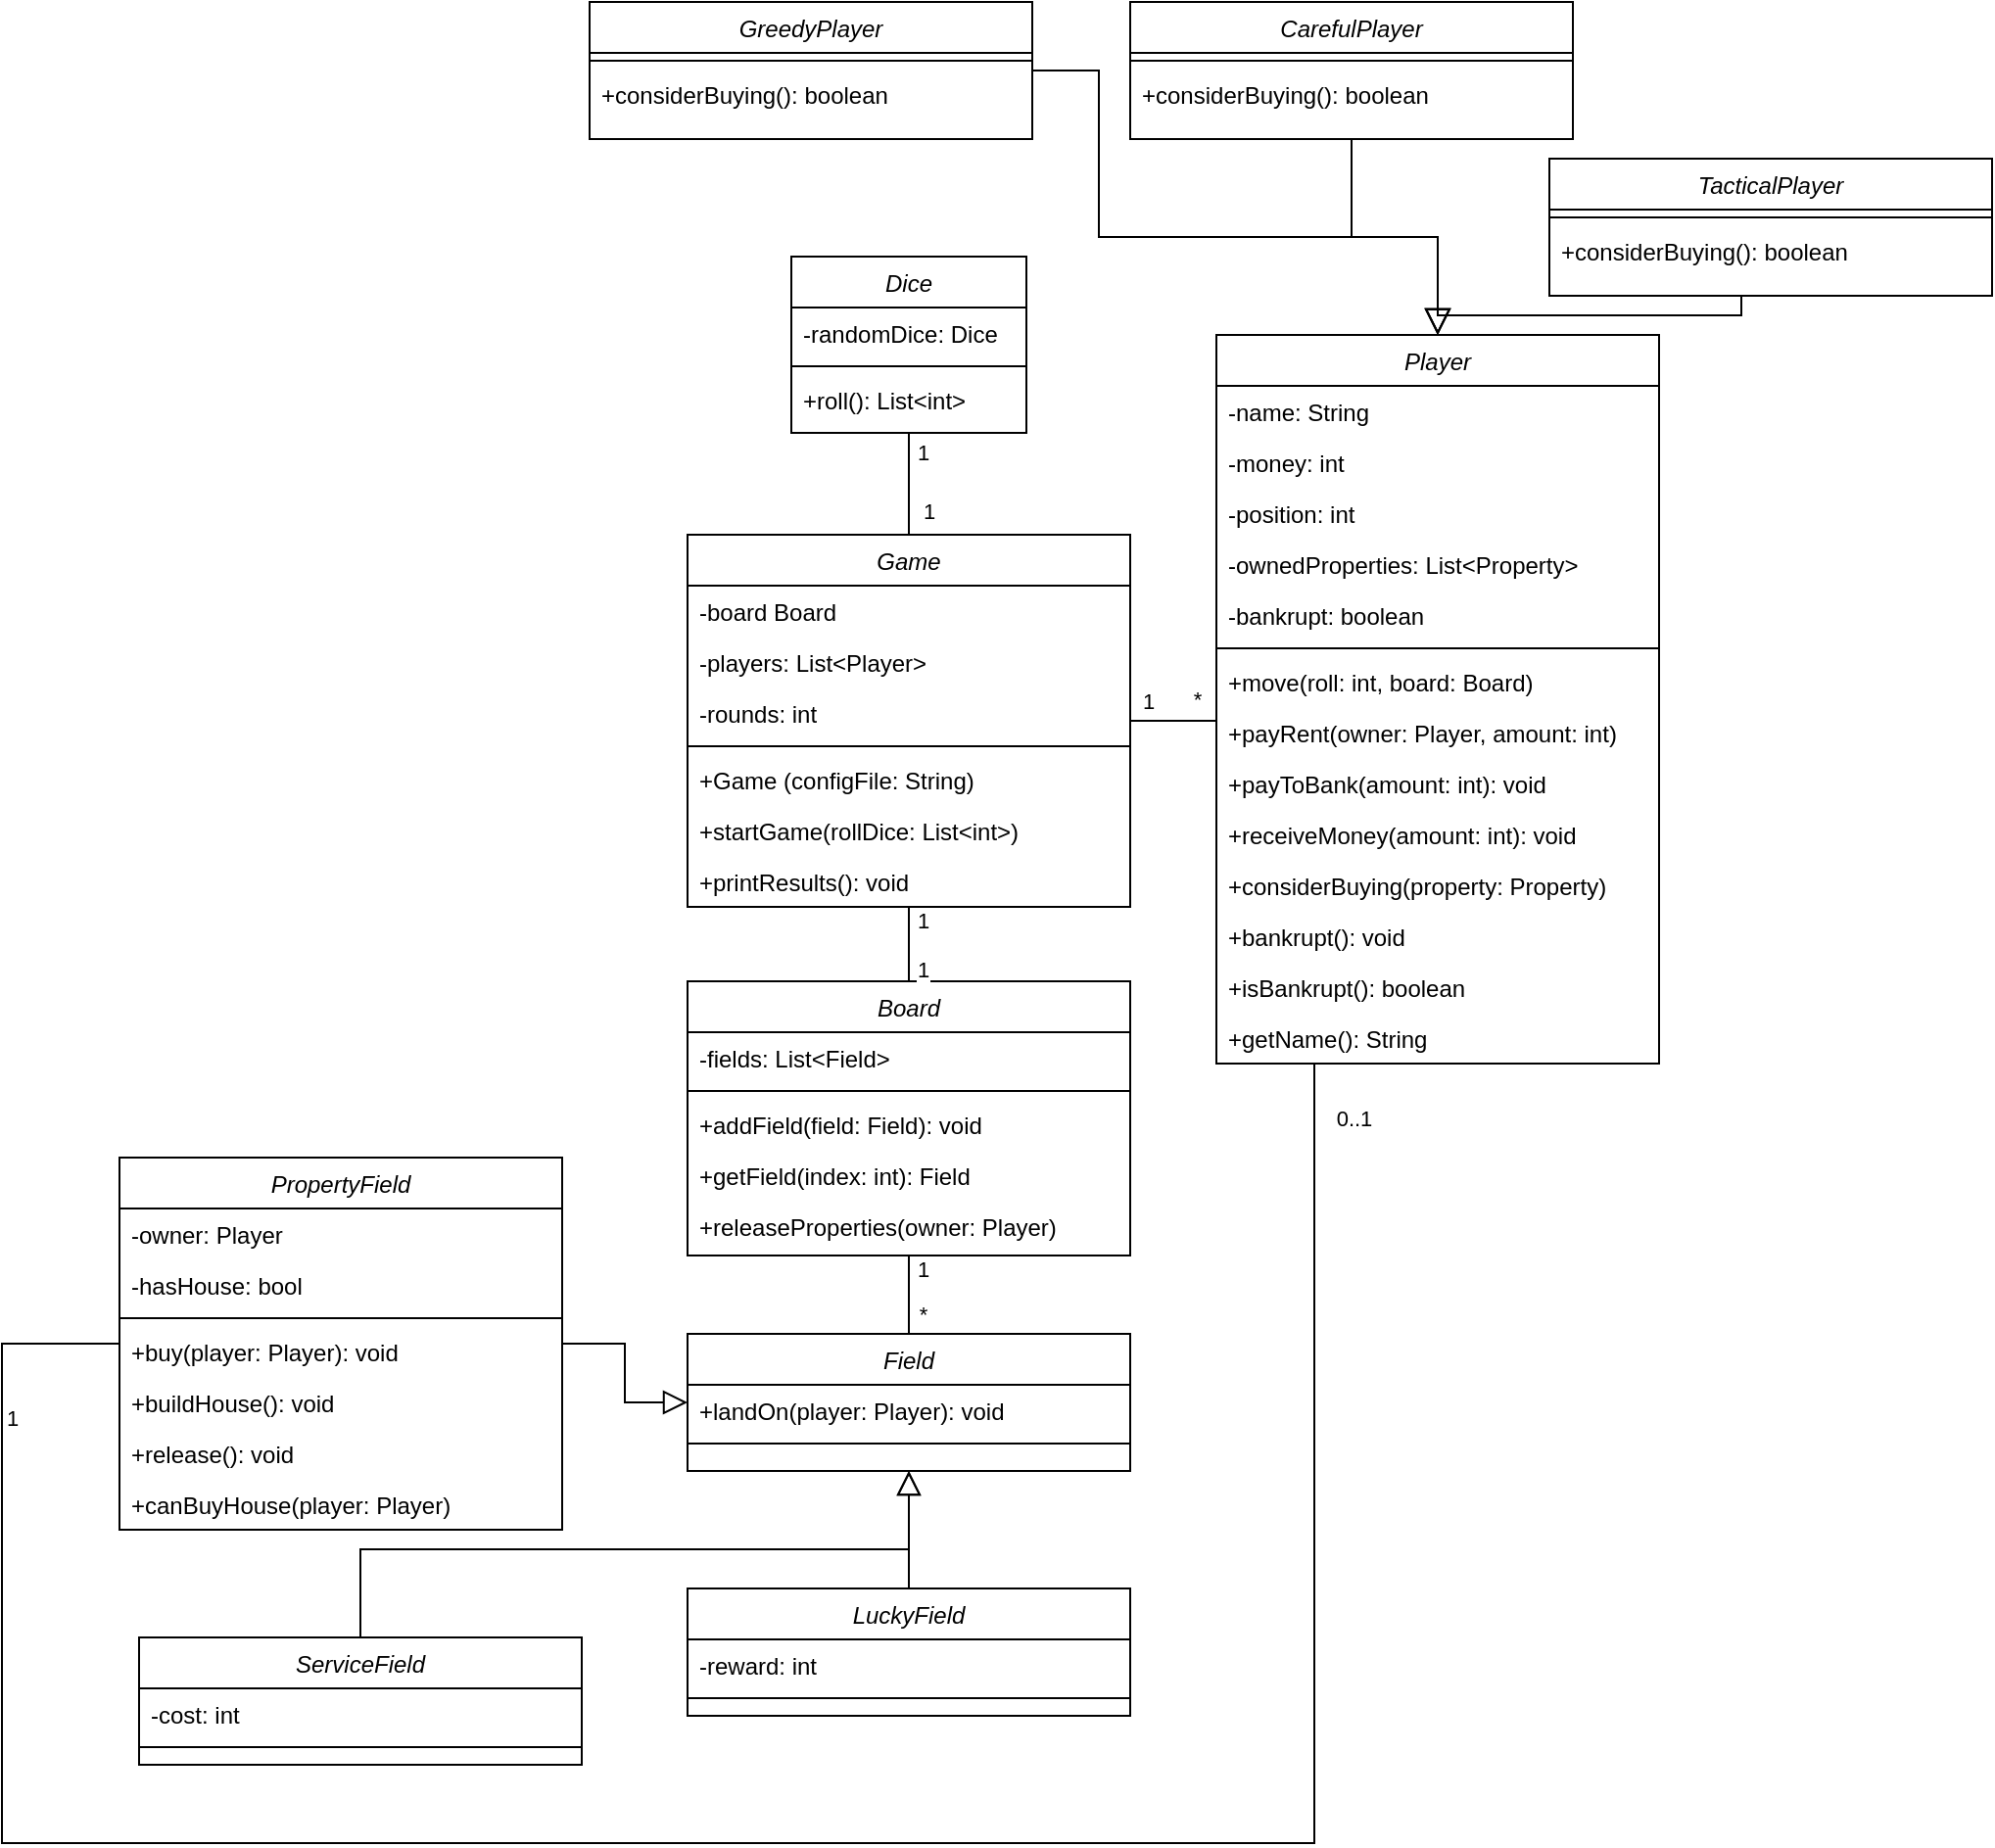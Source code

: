 <mxfile version="24.7.17">
  <diagram id="C5RBs43oDa-KdzZeNtuy" name="Page-1">
    <mxGraphModel dx="2227" dy="1865" grid="1" gridSize="10" guides="1" tooltips="1" connect="1" arrows="1" fold="1" page="1" pageScale="1" pageWidth="827" pageHeight="1169" math="0" shadow="0">
      <root>
        <mxCell id="WIyWlLk6GJQsqaUBKTNV-0" />
        <mxCell id="WIyWlLk6GJQsqaUBKTNV-1" parent="WIyWlLk6GJQsqaUBKTNV-0" />
        <mxCell id="zkfFHV4jXpPFQw0GAbJ--0" value="Game" style="swimlane;fontStyle=2;align=center;verticalAlign=top;childLayout=stackLayout;horizontal=1;startSize=26;horizontalStack=0;resizeParent=1;resizeLast=0;collapsible=1;marginBottom=0;rounded=0;shadow=0;strokeWidth=1;" parent="WIyWlLk6GJQsqaUBKTNV-1" vertex="1">
          <mxGeometry x="100" y="22" width="226" height="190" as="geometry">
            <mxRectangle x="230" y="140" width="160" height="26" as="alternateBounds" />
          </mxGeometry>
        </mxCell>
        <mxCell id="zkfFHV4jXpPFQw0GAbJ--1" value="-board Board" style="text;align=left;verticalAlign=top;spacingLeft=4;spacingRight=4;overflow=hidden;rotatable=0;points=[[0,0.5],[1,0.5]];portConstraint=eastwest;" parent="zkfFHV4jXpPFQw0GAbJ--0" vertex="1">
          <mxGeometry y="26" width="226" height="26" as="geometry" />
        </mxCell>
        <mxCell id="zkfFHV4jXpPFQw0GAbJ--2" value="-players: List&lt;Player&gt;" style="text;align=left;verticalAlign=top;spacingLeft=4;spacingRight=4;overflow=hidden;rotatable=0;points=[[0,0.5],[1,0.5]];portConstraint=eastwest;rounded=0;shadow=0;html=0;" parent="zkfFHV4jXpPFQw0GAbJ--0" vertex="1">
          <mxGeometry y="52" width="226" height="26" as="geometry" />
        </mxCell>
        <mxCell id="zkfFHV4jXpPFQw0GAbJ--3" value="-rounds: int" style="text;align=left;verticalAlign=top;spacingLeft=4;spacingRight=4;overflow=hidden;rotatable=0;points=[[0,0.5],[1,0.5]];portConstraint=eastwest;rounded=0;shadow=0;html=0;" parent="zkfFHV4jXpPFQw0GAbJ--0" vertex="1">
          <mxGeometry y="78" width="226" height="26" as="geometry" />
        </mxCell>
        <mxCell id="zkfFHV4jXpPFQw0GAbJ--4" value="" style="line;html=1;strokeWidth=1;align=left;verticalAlign=middle;spacingTop=-1;spacingLeft=3;spacingRight=3;rotatable=0;labelPosition=right;points=[];portConstraint=eastwest;" parent="zkfFHV4jXpPFQw0GAbJ--0" vertex="1">
          <mxGeometry y="104" width="226" height="8" as="geometry" />
        </mxCell>
        <mxCell id="zkfFHV4jXpPFQw0GAbJ--5" value="+Game (configFile: String)" style="text;align=left;verticalAlign=top;spacingLeft=4;spacingRight=4;overflow=hidden;rotatable=0;points=[[0,0.5],[1,0.5]];portConstraint=eastwest;" parent="zkfFHV4jXpPFQw0GAbJ--0" vertex="1">
          <mxGeometry y="112" width="226" height="26" as="geometry" />
        </mxCell>
        <mxCell id="3stbD-vfwwwqs8hx2HHw-0" value="+startGame(rollDice: List&lt;int&gt;)" style="text;align=left;verticalAlign=top;spacingLeft=4;spacingRight=4;overflow=hidden;rotatable=0;points=[[0,0.5],[1,0.5]];portConstraint=eastwest;" parent="zkfFHV4jXpPFQw0GAbJ--0" vertex="1">
          <mxGeometry y="138" width="226" height="26" as="geometry" />
        </mxCell>
        <mxCell id="3stbD-vfwwwqs8hx2HHw-1" value="+printResults(): void " style="text;align=left;verticalAlign=top;spacingLeft=4;spacingRight=4;overflow=hidden;rotatable=0;points=[[0,0.5],[1,0.5]];portConstraint=eastwest;" parent="zkfFHV4jXpPFQw0GAbJ--0" vertex="1">
          <mxGeometry y="164" width="226" height="26" as="geometry" />
        </mxCell>
        <mxCell id="3stbD-vfwwwqs8hx2HHw-2" value="Player" style="swimlane;fontStyle=2;align=center;verticalAlign=top;childLayout=stackLayout;horizontal=1;startSize=26;horizontalStack=0;resizeParent=1;resizeLast=0;collapsible=1;marginBottom=0;rounded=0;shadow=0;strokeWidth=1;" parent="WIyWlLk6GJQsqaUBKTNV-1" vertex="1">
          <mxGeometry x="370" y="-80" width="226" height="372" as="geometry">
            <mxRectangle x="230" y="140" width="160" height="26" as="alternateBounds" />
          </mxGeometry>
        </mxCell>
        <mxCell id="3stbD-vfwwwqs8hx2HHw-3" value="-name: String " style="text;align=left;verticalAlign=top;spacingLeft=4;spacingRight=4;overflow=hidden;rotatable=0;points=[[0,0.5],[1,0.5]];portConstraint=eastwest;" parent="3stbD-vfwwwqs8hx2HHw-2" vertex="1">
          <mxGeometry y="26" width="226" height="26" as="geometry" />
        </mxCell>
        <mxCell id="3stbD-vfwwwqs8hx2HHw-4" value="-money: int " style="text;align=left;verticalAlign=top;spacingLeft=4;spacingRight=4;overflow=hidden;rotatable=0;points=[[0,0.5],[1,0.5]];portConstraint=eastwest;rounded=0;shadow=0;html=0;" parent="3stbD-vfwwwqs8hx2HHw-2" vertex="1">
          <mxGeometry y="52" width="226" height="26" as="geometry" />
        </mxCell>
        <mxCell id="3stbD-vfwwwqs8hx2HHw-5" value="-position: int " style="text;align=left;verticalAlign=top;spacingLeft=4;spacingRight=4;overflow=hidden;rotatable=0;points=[[0,0.5],[1,0.5]];portConstraint=eastwest;rounded=0;shadow=0;html=0;" parent="3stbD-vfwwwqs8hx2HHw-2" vertex="1">
          <mxGeometry y="78" width="226" height="26" as="geometry" />
        </mxCell>
        <mxCell id="3stbD-vfwwwqs8hx2HHw-18" value=" -ownedProperties: List&lt;Property&gt;" style="text;align=left;verticalAlign=top;spacingLeft=4;spacingRight=4;overflow=hidden;rotatable=0;points=[[0,0.5],[1,0.5]];portConstraint=eastwest;rounded=0;shadow=0;html=0;" parent="3stbD-vfwwwqs8hx2HHw-2" vertex="1">
          <mxGeometry y="104" width="226" height="26" as="geometry" />
        </mxCell>
        <mxCell id="3stbD-vfwwwqs8hx2HHw-19" value="-bankrupt: boolean " style="text;align=left;verticalAlign=top;spacingLeft=4;spacingRight=4;overflow=hidden;rotatable=0;points=[[0,0.5],[1,0.5]];portConstraint=eastwest;rounded=0;shadow=0;html=0;" parent="3stbD-vfwwwqs8hx2HHw-2" vertex="1">
          <mxGeometry y="130" width="226" height="26" as="geometry" />
        </mxCell>
        <mxCell id="3stbD-vfwwwqs8hx2HHw-6" value="" style="line;html=1;strokeWidth=1;align=left;verticalAlign=middle;spacingTop=-1;spacingLeft=3;spacingRight=3;rotatable=0;labelPosition=right;points=[];portConstraint=eastwest;" parent="3stbD-vfwwwqs8hx2HHw-2" vertex="1">
          <mxGeometry y="156" width="226" height="8" as="geometry" />
        </mxCell>
        <mxCell id="3stbD-vfwwwqs8hx2HHw-7" value=" +move(roll: int, board: Board) " style="text;align=left;verticalAlign=top;spacingLeft=4;spacingRight=4;overflow=hidden;rotatable=0;points=[[0,0.5],[1,0.5]];portConstraint=eastwest;" parent="3stbD-vfwwwqs8hx2HHw-2" vertex="1">
          <mxGeometry y="164" width="226" height="26" as="geometry" />
        </mxCell>
        <mxCell id="3stbD-vfwwwqs8hx2HHw-8" value="+payRent(owner: Player, amount: int) " style="text;align=left;verticalAlign=top;spacingLeft=4;spacingRight=4;overflow=hidden;rotatable=0;points=[[0,0.5],[1,0.5]];portConstraint=eastwest;" parent="3stbD-vfwwwqs8hx2HHw-2" vertex="1">
          <mxGeometry y="190" width="226" height="26" as="geometry" />
        </mxCell>
        <mxCell id="3stbD-vfwwwqs8hx2HHw-9" value=" +payToBank(amount: int): void  " style="text;align=left;verticalAlign=top;spacingLeft=4;spacingRight=4;overflow=hidden;rotatable=0;points=[[0,0.5],[1,0.5]];portConstraint=eastwest;" parent="3stbD-vfwwwqs8hx2HHw-2" vertex="1">
          <mxGeometry y="216" width="226" height="26" as="geometry" />
        </mxCell>
        <mxCell id="3stbD-vfwwwqs8hx2HHw-22" value="+receiveMoney(amount: int): void " style="text;align=left;verticalAlign=top;spacingLeft=4;spacingRight=4;overflow=hidden;rotatable=0;points=[[0,0.5],[1,0.5]];portConstraint=eastwest;" parent="3stbD-vfwwwqs8hx2HHw-2" vertex="1">
          <mxGeometry y="242" width="226" height="26" as="geometry" />
        </mxCell>
        <mxCell id="3stbD-vfwwwqs8hx2HHw-23" value="+considerBuying(property: Property) " style="text;align=left;verticalAlign=top;spacingLeft=4;spacingRight=4;overflow=hidden;rotatable=0;points=[[0,0.5],[1,0.5]];portConstraint=eastwest;" parent="3stbD-vfwwwqs8hx2HHw-2" vertex="1">
          <mxGeometry y="268" width="226" height="26" as="geometry" />
        </mxCell>
        <mxCell id="3stbD-vfwwwqs8hx2HHw-24" value="+bankrupt(): void  " style="text;align=left;verticalAlign=top;spacingLeft=4;spacingRight=4;overflow=hidden;rotatable=0;points=[[0,0.5],[1,0.5]];portConstraint=eastwest;" parent="3stbD-vfwwwqs8hx2HHw-2" vertex="1">
          <mxGeometry y="294" width="226" height="26" as="geometry" />
        </mxCell>
        <mxCell id="3stbD-vfwwwqs8hx2HHw-25" value="+isBankrupt(): boolean  " style="text;align=left;verticalAlign=top;spacingLeft=4;spacingRight=4;overflow=hidden;rotatable=0;points=[[0,0.5],[1,0.5]];portConstraint=eastwest;" parent="3stbD-vfwwwqs8hx2HHw-2" vertex="1">
          <mxGeometry y="320" width="226" height="26" as="geometry" />
        </mxCell>
        <mxCell id="3stbD-vfwwwqs8hx2HHw-26" value="+getName(): String  " style="text;align=left;verticalAlign=top;spacingLeft=4;spacingRight=4;overflow=hidden;rotatable=0;points=[[0,0.5],[1,0.5]];portConstraint=eastwest;" parent="3stbD-vfwwwqs8hx2HHw-2" vertex="1">
          <mxGeometry y="346" width="226" height="26" as="geometry" />
        </mxCell>
        <mxCell id="3stbD-vfwwwqs8hx2HHw-10" value="Dice" style="swimlane;fontStyle=2;align=center;verticalAlign=top;childLayout=stackLayout;horizontal=1;startSize=26;horizontalStack=0;resizeParent=1;resizeLast=0;collapsible=1;marginBottom=0;rounded=0;shadow=0;strokeWidth=1;" parent="WIyWlLk6GJQsqaUBKTNV-1" vertex="1">
          <mxGeometry x="153" y="-120" width="120" height="90" as="geometry">
            <mxRectangle x="230" y="140" width="160" height="26" as="alternateBounds" />
          </mxGeometry>
        </mxCell>
        <mxCell id="3stbD-vfwwwqs8hx2HHw-11" value="-randomDice: Dice" style="text;align=left;verticalAlign=top;spacingLeft=4;spacingRight=4;overflow=hidden;rotatable=0;points=[[0,0.5],[1,0.5]];portConstraint=eastwest;" parent="3stbD-vfwwwqs8hx2HHw-10" vertex="1">
          <mxGeometry y="26" width="120" height="26" as="geometry" />
        </mxCell>
        <mxCell id="3stbD-vfwwwqs8hx2HHw-14" value="" style="line;html=1;strokeWidth=1;align=left;verticalAlign=middle;spacingTop=-1;spacingLeft=3;spacingRight=3;rotatable=0;labelPosition=right;points=[];portConstraint=eastwest;" parent="3stbD-vfwwwqs8hx2HHw-10" vertex="1">
          <mxGeometry y="52" width="120" height="8" as="geometry" />
        </mxCell>
        <mxCell id="3stbD-vfwwwqs8hx2HHw-15" value="+roll(): List&lt;int&gt;" style="text;align=left;verticalAlign=top;spacingLeft=4;spacingRight=4;overflow=hidden;rotatable=0;points=[[0,0.5],[1,0.5]];portConstraint=eastwest;" parent="3stbD-vfwwwqs8hx2HHw-10" vertex="1">
          <mxGeometry y="60" width="120" height="26" as="geometry" />
        </mxCell>
        <mxCell id="3stbD-vfwwwqs8hx2HHw-33" value="Board" style="swimlane;fontStyle=2;align=center;verticalAlign=top;childLayout=stackLayout;horizontal=1;startSize=26;horizontalStack=0;resizeParent=1;resizeLast=0;collapsible=1;marginBottom=0;rounded=0;shadow=0;strokeWidth=1;" parent="WIyWlLk6GJQsqaUBKTNV-1" vertex="1">
          <mxGeometry x="100" y="250" width="226" height="140" as="geometry">
            <mxRectangle x="230" y="140" width="160" height="26" as="alternateBounds" />
          </mxGeometry>
        </mxCell>
        <mxCell id="adYYrquD5wkxll2_nq_Y-32" value="-fields: List&lt;Field&gt;" style="text;align=left;verticalAlign=top;spacingLeft=4;spacingRight=4;overflow=hidden;rotatable=0;points=[[0,0.5],[1,0.5]];portConstraint=eastwest;" vertex="1" parent="3stbD-vfwwwqs8hx2HHw-33">
          <mxGeometry y="26" width="226" height="26" as="geometry" />
        </mxCell>
        <mxCell id="3stbD-vfwwwqs8hx2HHw-37" value="" style="line;html=1;strokeWidth=1;align=left;verticalAlign=middle;spacingTop=-1;spacingLeft=3;spacingRight=3;rotatable=0;labelPosition=right;points=[];portConstraint=eastwest;" parent="3stbD-vfwwwqs8hx2HHw-33" vertex="1">
          <mxGeometry y="52" width="226" height="8" as="geometry" />
        </mxCell>
        <mxCell id="adYYrquD5wkxll2_nq_Y-29" value=" +addField(field: Field): void" style="text;align=left;verticalAlign=top;spacingLeft=4;spacingRight=4;overflow=hidden;rotatable=0;points=[[0,0.5],[1,0.5]];portConstraint=eastwest;" vertex="1" parent="3stbD-vfwwwqs8hx2HHw-33">
          <mxGeometry y="60" width="226" height="26" as="geometry" />
        </mxCell>
        <mxCell id="adYYrquD5wkxll2_nq_Y-30" value="+getField(index: int): Field " style="text;align=left;verticalAlign=top;spacingLeft=4;spacingRight=4;overflow=hidden;rotatable=0;points=[[0,0.5],[1,0.5]];portConstraint=eastwest;" vertex="1" parent="3stbD-vfwwwqs8hx2HHw-33">
          <mxGeometry y="86" width="226" height="26" as="geometry" />
        </mxCell>
        <mxCell id="adYYrquD5wkxll2_nq_Y-31" value=" +releaseProperties(owner: Player) " style="text;align=left;verticalAlign=top;spacingLeft=4;spacingRight=4;overflow=hidden;rotatable=0;points=[[0,0.5],[1,0.5]];portConstraint=eastwest;" vertex="1" parent="3stbD-vfwwwqs8hx2HHw-33">
          <mxGeometry y="112" width="226" height="26" as="geometry" />
        </mxCell>
        <mxCell id="3stbD-vfwwwqs8hx2HHw-41" value="" style="endArrow=none;endFill=0;endSize=12;html=1;rounded=0;entryX=0.5;entryY=0;entryDx=0;entryDy=0;" parent="WIyWlLk6GJQsqaUBKTNV-1" source="3stbD-vfwwwqs8hx2HHw-1" target="3stbD-vfwwwqs8hx2HHw-33" edge="1">
          <mxGeometry width="160" relative="1" as="geometry">
            <mxPoint x="410" y="190" as="sourcePoint" />
            <mxPoint x="570" y="190" as="targetPoint" />
          </mxGeometry>
        </mxCell>
        <mxCell id="adYYrquD5wkxll2_nq_Y-2" value="1" style="edgeLabel;html=1;align=center;verticalAlign=middle;resizable=0;points=[];" vertex="1" connectable="0" parent="3stbD-vfwwwqs8hx2HHw-41">
          <mxGeometry x="-0.846" y="-1" relative="1" as="geometry">
            <mxPoint x="8" y="4" as="offset" />
          </mxGeometry>
        </mxCell>
        <mxCell id="adYYrquD5wkxll2_nq_Y-3" value="1" style="edgeLabel;html=1;align=center;verticalAlign=middle;resizable=0;points=[];" vertex="1" connectable="0" parent="3stbD-vfwwwqs8hx2HHw-41">
          <mxGeometry x="0.68" y="1" relative="1" as="geometry">
            <mxPoint x="6" as="offset" />
          </mxGeometry>
        </mxCell>
        <mxCell id="yE5SrkLv0Mxitz5vEZZZ-0" value="Field" style="swimlane;fontStyle=2;align=center;verticalAlign=top;childLayout=stackLayout;horizontal=1;startSize=26;horizontalStack=0;resizeParent=1;resizeLast=0;collapsible=1;marginBottom=0;rounded=0;shadow=0;strokeWidth=1;" parent="WIyWlLk6GJQsqaUBKTNV-1" vertex="1">
          <mxGeometry x="100" y="430" width="226" height="70" as="geometry">
            <mxRectangle x="230" y="140" width="160" height="26" as="alternateBounds" />
          </mxGeometry>
        </mxCell>
        <mxCell id="adYYrquD5wkxll2_nq_Y-33" value="+landOn(player: Player): void " style="text;align=left;verticalAlign=top;spacingLeft=4;spacingRight=4;overflow=hidden;rotatable=0;points=[[0,0.5],[1,0.5]];portConstraint=eastwest;" vertex="1" parent="yE5SrkLv0Mxitz5vEZZZ-0">
          <mxGeometry y="26" width="226" height="26" as="geometry" />
        </mxCell>
        <mxCell id="yE5SrkLv0Mxitz5vEZZZ-2" value="" style="line;html=1;strokeWidth=1;align=left;verticalAlign=middle;spacingTop=-1;spacingLeft=3;spacingRight=3;rotatable=0;labelPosition=right;points=[];portConstraint=eastwest;" parent="yE5SrkLv0Mxitz5vEZZZ-0" vertex="1">
          <mxGeometry y="52" width="226" height="8" as="geometry" />
        </mxCell>
        <mxCell id="yE5SrkLv0Mxitz5vEZZZ-7" value="PropertyField" style="swimlane;fontStyle=2;align=center;verticalAlign=top;childLayout=stackLayout;horizontal=1;startSize=26;horizontalStack=0;resizeParent=1;resizeLast=0;collapsible=1;marginBottom=0;rounded=0;shadow=0;strokeWidth=1;" parent="WIyWlLk6GJQsqaUBKTNV-1" vertex="1">
          <mxGeometry x="-190" y="340" width="226" height="190" as="geometry">
            <mxRectangle x="230" y="140" width="160" height="26" as="alternateBounds" />
          </mxGeometry>
        </mxCell>
        <mxCell id="yE5SrkLv0Mxitz5vEZZZ-8" value="-owner: Player" style="text;align=left;verticalAlign=top;spacingLeft=4;spacingRight=4;overflow=hidden;rotatable=0;points=[[0,0.5],[1,0.5]];portConstraint=eastwest;" parent="yE5SrkLv0Mxitz5vEZZZ-7" vertex="1">
          <mxGeometry y="26" width="226" height="26" as="geometry" />
        </mxCell>
        <mxCell id="yE5SrkLv0Mxitz5vEZZZ-13" value="-hasHouse: bool" style="text;align=left;verticalAlign=top;spacingLeft=4;spacingRight=4;overflow=hidden;rotatable=0;points=[[0,0.5],[1,0.5]];portConstraint=eastwest;" parent="yE5SrkLv0Mxitz5vEZZZ-7" vertex="1">
          <mxGeometry y="52" width="226" height="26" as="geometry" />
        </mxCell>
        <mxCell id="yE5SrkLv0Mxitz5vEZZZ-9" value="" style="line;html=1;strokeWidth=1;align=left;verticalAlign=middle;spacingTop=-1;spacingLeft=3;spacingRight=3;rotatable=0;labelPosition=right;points=[];portConstraint=eastwest;" parent="yE5SrkLv0Mxitz5vEZZZ-7" vertex="1">
          <mxGeometry y="78" width="226" height="8" as="geometry" />
        </mxCell>
        <mxCell id="yE5SrkLv0Mxitz5vEZZZ-10" value=" +buy(player: Player): void  " style="text;align=left;verticalAlign=top;spacingLeft=4;spacingRight=4;overflow=hidden;rotatable=0;points=[[0,0.5],[1,0.5]];portConstraint=eastwest;" parent="yE5SrkLv0Mxitz5vEZZZ-7" vertex="1">
          <mxGeometry y="86" width="226" height="26" as="geometry" />
        </mxCell>
        <mxCell id="yE5SrkLv0Mxitz5vEZZZ-11" value="+buildHouse(): void   " style="text;align=left;verticalAlign=top;spacingLeft=4;spacingRight=4;overflow=hidden;rotatable=0;points=[[0,0.5],[1,0.5]];portConstraint=eastwest;" parent="yE5SrkLv0Mxitz5vEZZZ-7" vertex="1">
          <mxGeometry y="112" width="226" height="26" as="geometry" />
        </mxCell>
        <mxCell id="yE5SrkLv0Mxitz5vEZZZ-12" value=" +release(): void " style="text;align=left;verticalAlign=top;spacingLeft=4;spacingRight=4;overflow=hidden;rotatable=0;points=[[0,0.5],[1,0.5]];portConstraint=eastwest;" parent="yE5SrkLv0Mxitz5vEZZZ-7" vertex="1">
          <mxGeometry y="138" width="226" height="26" as="geometry" />
        </mxCell>
        <mxCell id="yE5SrkLv0Mxitz5vEZZZ-14" value=" +canBuyHouse(player: Player)  " style="text;align=left;verticalAlign=top;spacingLeft=4;spacingRight=4;overflow=hidden;rotatable=0;points=[[0,0.5],[1,0.5]];portConstraint=eastwest;" parent="yE5SrkLv0Mxitz5vEZZZ-7" vertex="1">
          <mxGeometry y="164" width="226" height="26" as="geometry" />
        </mxCell>
        <mxCell id="yE5SrkLv0Mxitz5vEZZZ-15" value="ServiceField" style="swimlane;fontStyle=2;align=center;verticalAlign=top;childLayout=stackLayout;horizontal=1;startSize=26;horizontalStack=0;resizeParent=1;resizeLast=0;collapsible=1;marginBottom=0;rounded=0;shadow=0;strokeWidth=1;" parent="WIyWlLk6GJQsqaUBKTNV-1" vertex="1">
          <mxGeometry x="-180" y="585" width="226" height="65" as="geometry">
            <mxRectangle x="230" y="140" width="160" height="26" as="alternateBounds" />
          </mxGeometry>
        </mxCell>
        <mxCell id="yE5SrkLv0Mxitz5vEZZZ-16" value="-cost: int" style="text;align=left;verticalAlign=top;spacingLeft=4;spacingRight=4;overflow=hidden;rotatable=0;points=[[0,0.5],[1,0.5]];portConstraint=eastwest;" parent="yE5SrkLv0Mxitz5vEZZZ-15" vertex="1">
          <mxGeometry y="26" width="226" height="26" as="geometry" />
        </mxCell>
        <mxCell id="yE5SrkLv0Mxitz5vEZZZ-18" value="" style="line;html=1;strokeWidth=1;align=left;verticalAlign=middle;spacingTop=-1;spacingLeft=3;spacingRight=3;rotatable=0;labelPosition=right;points=[];portConstraint=eastwest;" parent="yE5SrkLv0Mxitz5vEZZZ-15" vertex="1">
          <mxGeometry y="52" width="226" height="8" as="geometry" />
        </mxCell>
        <mxCell id="yE5SrkLv0Mxitz5vEZZZ-23" value="LuckyField" style="swimlane;fontStyle=2;align=center;verticalAlign=top;childLayout=stackLayout;horizontal=1;startSize=26;horizontalStack=0;resizeParent=1;resizeLast=0;collapsible=1;marginBottom=0;rounded=0;shadow=0;strokeWidth=1;" parent="WIyWlLk6GJQsqaUBKTNV-1" vertex="1">
          <mxGeometry x="100" y="560" width="226" height="65" as="geometry">
            <mxRectangle x="230" y="140" width="160" height="26" as="alternateBounds" />
          </mxGeometry>
        </mxCell>
        <mxCell id="yE5SrkLv0Mxitz5vEZZZ-24" value="-reward: int" style="text;align=left;verticalAlign=top;spacingLeft=4;spacingRight=4;overflow=hidden;rotatable=0;points=[[0,0.5],[1,0.5]];portConstraint=eastwest;" parent="yE5SrkLv0Mxitz5vEZZZ-23" vertex="1">
          <mxGeometry y="26" width="226" height="26" as="geometry" />
        </mxCell>
        <mxCell id="yE5SrkLv0Mxitz5vEZZZ-25" value="" style="line;html=1;strokeWidth=1;align=left;verticalAlign=middle;spacingTop=-1;spacingLeft=3;spacingRight=3;rotatable=0;labelPosition=right;points=[];portConstraint=eastwest;" parent="yE5SrkLv0Mxitz5vEZZZ-23" vertex="1">
          <mxGeometry y="52" width="226" height="8" as="geometry" />
        </mxCell>
        <mxCell id="yE5SrkLv0Mxitz5vEZZZ-33" value="CarefulPlayer" style="swimlane;fontStyle=2;align=center;verticalAlign=top;childLayout=stackLayout;horizontal=1;startSize=26;horizontalStack=0;resizeParent=1;resizeLast=0;collapsible=1;marginBottom=0;rounded=0;shadow=0;strokeWidth=1;" parent="WIyWlLk6GJQsqaUBKTNV-1" vertex="1">
          <mxGeometry x="326" y="-250" width="226" height="70" as="geometry">
            <mxRectangle x="230" y="140" width="160" height="26" as="alternateBounds" />
          </mxGeometry>
        </mxCell>
        <mxCell id="yE5SrkLv0Mxitz5vEZZZ-35" value="" style="line;html=1;strokeWidth=1;align=left;verticalAlign=middle;spacingTop=-1;spacingLeft=3;spacingRight=3;rotatable=0;labelPosition=right;points=[];portConstraint=eastwest;" parent="yE5SrkLv0Mxitz5vEZZZ-33" vertex="1">
          <mxGeometry y="26" width="226" height="8" as="geometry" />
        </mxCell>
        <mxCell id="yE5SrkLv0Mxitz5vEZZZ-36" value=" +considerBuying(): boolean" style="text;align=left;verticalAlign=top;spacingLeft=4;spacingRight=4;overflow=hidden;rotatable=0;points=[[0,0.5],[1,0.5]];portConstraint=eastwest;" parent="yE5SrkLv0Mxitz5vEZZZ-33" vertex="1">
          <mxGeometry y="34" width="226" height="26" as="geometry" />
        </mxCell>
        <mxCell id="yE5SrkLv0Mxitz5vEZZZ-39" value=" GreedyPlayer" style="swimlane;fontStyle=2;align=center;verticalAlign=top;childLayout=stackLayout;horizontal=1;startSize=26;horizontalStack=0;resizeParent=1;resizeLast=0;collapsible=1;marginBottom=0;rounded=0;shadow=0;strokeWidth=1;" parent="WIyWlLk6GJQsqaUBKTNV-1" vertex="1">
          <mxGeometry x="50" y="-250" width="226" height="70" as="geometry">
            <mxRectangle x="230" y="140" width="160" height="26" as="alternateBounds" />
          </mxGeometry>
        </mxCell>
        <mxCell id="yE5SrkLv0Mxitz5vEZZZ-40" value="" style="line;html=1;strokeWidth=1;align=left;verticalAlign=middle;spacingTop=-1;spacingLeft=3;spacingRight=3;rotatable=0;labelPosition=right;points=[];portConstraint=eastwest;" parent="yE5SrkLv0Mxitz5vEZZZ-39" vertex="1">
          <mxGeometry y="26" width="226" height="8" as="geometry" />
        </mxCell>
        <mxCell id="yE5SrkLv0Mxitz5vEZZZ-41" value=" +considerBuying(): boolean" style="text;align=left;verticalAlign=top;spacingLeft=4;spacingRight=4;overflow=hidden;rotatable=0;points=[[0,0.5],[1,0.5]];portConstraint=eastwest;" parent="yE5SrkLv0Mxitz5vEZZZ-39" vertex="1">
          <mxGeometry y="34" width="226" height="26" as="geometry" />
        </mxCell>
        <mxCell id="yE5SrkLv0Mxitz5vEZZZ-42" value="TacticalPlayer" style="swimlane;fontStyle=2;align=center;verticalAlign=top;childLayout=stackLayout;horizontal=1;startSize=26;horizontalStack=0;resizeParent=1;resizeLast=0;collapsible=1;marginBottom=0;rounded=0;shadow=0;strokeWidth=1;" parent="WIyWlLk6GJQsqaUBKTNV-1" vertex="1">
          <mxGeometry x="540" y="-170" width="226" height="70" as="geometry">
            <mxRectangle x="230" y="140" width="160" height="26" as="alternateBounds" />
          </mxGeometry>
        </mxCell>
        <mxCell id="yE5SrkLv0Mxitz5vEZZZ-43" value="" style="line;html=1;strokeWidth=1;align=left;verticalAlign=middle;spacingTop=-1;spacingLeft=3;spacingRight=3;rotatable=0;labelPosition=right;points=[];portConstraint=eastwest;" parent="yE5SrkLv0Mxitz5vEZZZ-42" vertex="1">
          <mxGeometry y="26" width="226" height="8" as="geometry" />
        </mxCell>
        <mxCell id="yE5SrkLv0Mxitz5vEZZZ-44" value=" +considerBuying(): boolean" style="text;align=left;verticalAlign=top;spacingLeft=4;spacingRight=4;overflow=hidden;rotatable=0;points=[[0,0.5],[1,0.5]];portConstraint=eastwest;" parent="yE5SrkLv0Mxitz5vEZZZ-42" vertex="1">
          <mxGeometry y="34" width="226" height="26" as="geometry" />
        </mxCell>
        <mxCell id="adYYrquD5wkxll2_nq_Y-4" value="" style="endArrow=none;endSize=12;html=1;rounded=0;edgeStyle=orthogonalEdgeStyle;endFill=0;" edge="1" parent="WIyWlLk6GJQsqaUBKTNV-1" source="zkfFHV4jXpPFQw0GAbJ--0" target="3stbD-vfwwwqs8hx2HHw-10">
          <mxGeometry width="160" relative="1" as="geometry">
            <mxPoint x="220" y="10" as="sourcePoint" />
            <mxPoint x="380" y="10" as="targetPoint" />
            <Array as="points">
              <mxPoint x="210" y="-109" />
            </Array>
          </mxGeometry>
        </mxCell>
        <mxCell id="adYYrquD5wkxll2_nq_Y-10" value="1" style="edgeLabel;html=1;align=center;verticalAlign=middle;resizable=0;points=[];" vertex="1" connectable="0" parent="adYYrquD5wkxll2_nq_Y-4">
          <mxGeometry x="-0.844" relative="1" as="geometry">
            <mxPoint x="10" y="-8" as="offset" />
          </mxGeometry>
        </mxCell>
        <mxCell id="adYYrquD5wkxll2_nq_Y-11" value="1" style="edgeLabel;html=1;align=center;verticalAlign=middle;resizable=0;points=[];" vertex="1" connectable="0" parent="adYYrquD5wkxll2_nq_Y-4">
          <mxGeometry x="0.859" y="1" relative="1" as="geometry">
            <mxPoint x="8" y="6" as="offset" />
          </mxGeometry>
        </mxCell>
        <mxCell id="adYYrquD5wkxll2_nq_Y-5" value="" style="endArrow=none;endFill=0;endSize=12;html=1;rounded=0;" edge="1" parent="WIyWlLk6GJQsqaUBKTNV-1" source="3stbD-vfwwwqs8hx2HHw-33" target="yE5SrkLv0Mxitz5vEZZZ-0">
          <mxGeometry width="160" relative="1" as="geometry">
            <mxPoint x="223" y="350" as="sourcePoint" />
            <mxPoint x="223" y="398" as="targetPoint" />
          </mxGeometry>
        </mxCell>
        <mxCell id="adYYrquD5wkxll2_nq_Y-6" value="1" style="edgeLabel;html=1;align=center;verticalAlign=middle;resizable=0;points=[];" vertex="1" connectable="0" parent="adYYrquD5wkxll2_nq_Y-5">
          <mxGeometry x="-0.846" y="-1" relative="1" as="geometry">
            <mxPoint x="8" y="4" as="offset" />
          </mxGeometry>
        </mxCell>
        <mxCell id="adYYrquD5wkxll2_nq_Y-7" value="*" style="edgeLabel;html=1;align=center;verticalAlign=middle;resizable=0;points=[];" vertex="1" connectable="0" parent="adYYrquD5wkxll2_nq_Y-5">
          <mxGeometry x="0.68" y="1" relative="1" as="geometry">
            <mxPoint x="6" y="-4" as="offset" />
          </mxGeometry>
        </mxCell>
        <mxCell id="adYYrquD5wkxll2_nq_Y-13" value="" style="endArrow=none;endSize=12;html=1;rounded=0;edgeStyle=orthogonalEdgeStyle;endFill=0;" edge="1" parent="WIyWlLk6GJQsqaUBKTNV-1" source="zkfFHV4jXpPFQw0GAbJ--0" target="3stbD-vfwwwqs8hx2HHw-2">
          <mxGeometry width="160" relative="1" as="geometry">
            <mxPoint x="219" y="33" as="sourcePoint" />
            <mxPoint x="402" y="-99" as="targetPoint" />
            <Array as="points">
              <mxPoint x="450" y="40" />
              <mxPoint x="450" y="40" />
            </Array>
          </mxGeometry>
        </mxCell>
        <mxCell id="adYYrquD5wkxll2_nq_Y-14" value="1" style="edgeLabel;html=1;align=center;verticalAlign=middle;resizable=0;points=[];" vertex="1" connectable="0" parent="adYYrquD5wkxll2_nq_Y-13">
          <mxGeometry x="-0.844" relative="1" as="geometry">
            <mxPoint x="5" y="-10" as="offset" />
          </mxGeometry>
        </mxCell>
        <mxCell id="adYYrquD5wkxll2_nq_Y-15" value="*" style="edgeLabel;html=1;align=center;verticalAlign=middle;resizable=0;points=[];" vertex="1" connectable="0" parent="adYYrquD5wkxll2_nq_Y-13">
          <mxGeometry x="0.859" y="1" relative="1" as="geometry">
            <mxPoint x="-7" y="-10" as="offset" />
          </mxGeometry>
        </mxCell>
        <mxCell id="adYYrquD5wkxll2_nq_Y-16" value="" style="endArrow=block;endFill=0;html=1;edgeStyle=orthogonalEdgeStyle;align=left;verticalAlign=top;rounded=0;exitX=0.5;exitY=0;exitDx=0;exitDy=0;entryX=0.5;entryY=1;entryDx=0;entryDy=0;endSize=10;" edge="1" parent="WIyWlLk6GJQsqaUBKTNV-1" source="yE5SrkLv0Mxitz5vEZZZ-23" target="yE5SrkLv0Mxitz5vEZZZ-0">
          <mxGeometry x="-1" relative="1" as="geometry">
            <mxPoint x="230" y="450" as="sourcePoint" />
            <mxPoint x="390" y="450" as="targetPoint" />
          </mxGeometry>
        </mxCell>
        <mxCell id="adYYrquD5wkxll2_nq_Y-18" value="" style="endArrow=block;endFill=0;html=1;edgeStyle=orthogonalEdgeStyle;align=left;verticalAlign=top;rounded=0;endSize=10;" edge="1" parent="WIyWlLk6GJQsqaUBKTNV-1" source="yE5SrkLv0Mxitz5vEZZZ-7" target="yE5SrkLv0Mxitz5vEZZZ-0">
          <mxGeometry x="-1" relative="1" as="geometry">
            <mxPoint x="223" y="670" as="sourcePoint" />
            <mxPoint x="223" y="530" as="targetPoint" />
          </mxGeometry>
        </mxCell>
        <mxCell id="adYYrquD5wkxll2_nq_Y-19" value="" style="endArrow=block;endFill=0;html=1;edgeStyle=orthogonalEdgeStyle;align=left;verticalAlign=top;rounded=0;endSize=10;" edge="1" parent="WIyWlLk6GJQsqaUBKTNV-1" source="yE5SrkLv0Mxitz5vEZZZ-15" target="yE5SrkLv0Mxitz5vEZZZ-0">
          <mxGeometry x="-1" relative="1" as="geometry">
            <mxPoint x="223" y="670" as="sourcePoint" />
            <mxPoint x="223" y="530" as="targetPoint" />
            <Array as="points">
              <mxPoint x="-67" y="540" />
              <mxPoint x="213" y="540" />
            </Array>
          </mxGeometry>
        </mxCell>
        <mxCell id="adYYrquD5wkxll2_nq_Y-20" value="" style="endArrow=block;endFill=0;html=1;edgeStyle=orthogonalEdgeStyle;align=left;verticalAlign=top;rounded=0;endSize=11;entryX=0.5;entryY=0;entryDx=0;entryDy=0;" edge="1" parent="WIyWlLk6GJQsqaUBKTNV-1" source="yE5SrkLv0Mxitz5vEZZZ-42" target="3stbD-vfwwwqs8hx2HHw-2">
          <mxGeometry x="-1" relative="1" as="geometry">
            <mxPoint x="830" y="563" as="sourcePoint" />
            <mxPoint x="1017" y="390" as="targetPoint" />
            <Array as="points">
              <mxPoint x="638" y="-90" />
              <mxPoint x="483" y="-90" />
            </Array>
          </mxGeometry>
        </mxCell>
        <mxCell id="adYYrquD5wkxll2_nq_Y-21" value="" style="endArrow=block;endFill=0;html=1;edgeStyle=orthogonalEdgeStyle;align=left;verticalAlign=top;rounded=0;endSize=11;" edge="1" parent="WIyWlLk6GJQsqaUBKTNV-1" source="yE5SrkLv0Mxitz5vEZZZ-33" target="3stbD-vfwwwqs8hx2HHw-2">
          <mxGeometry x="-1" relative="1" as="geometry">
            <mxPoint x="884" y="292" as="sourcePoint" />
            <mxPoint x="693" y="292" as="targetPoint" />
            <Array as="points" />
          </mxGeometry>
        </mxCell>
        <mxCell id="adYYrquD5wkxll2_nq_Y-23" value="" style="endArrow=none;endSize=12;html=1;rounded=0;edgeStyle=orthogonalEdgeStyle;endFill=0;" edge="1" parent="WIyWlLk6GJQsqaUBKTNV-1" source="yE5SrkLv0Mxitz5vEZZZ-7" target="3stbD-vfwwwqs8hx2HHw-2">
          <mxGeometry width="160" relative="1" as="geometry">
            <mxPoint x="336" y="50" as="sourcePoint" />
            <mxPoint x="580" y="50" as="targetPoint" />
            <Array as="points">
              <mxPoint x="-250" y="435" />
              <mxPoint x="-250" y="690" />
              <mxPoint x="420" y="690" />
            </Array>
          </mxGeometry>
        </mxCell>
        <mxCell id="adYYrquD5wkxll2_nq_Y-24" value="1" style="edgeLabel;html=1;align=center;verticalAlign=middle;resizable=0;points=[];" vertex="1" connectable="0" parent="adYYrquD5wkxll2_nq_Y-23">
          <mxGeometry x="-0.844" relative="1" as="geometry">
            <mxPoint x="5" y="-10" as="offset" />
          </mxGeometry>
        </mxCell>
        <mxCell id="adYYrquD5wkxll2_nq_Y-25" value="0..1" style="edgeLabel;html=1;align=center;verticalAlign=middle;resizable=0;points=[];" vertex="1" connectable="0" parent="adYYrquD5wkxll2_nq_Y-23">
          <mxGeometry x="0.859" y="1" relative="1" as="geometry">
            <mxPoint x="21" y="-70" as="offset" />
          </mxGeometry>
        </mxCell>
        <mxCell id="adYYrquD5wkxll2_nq_Y-26" value="" style="endArrow=block;endFill=0;html=1;edgeStyle=orthogonalEdgeStyle;align=left;verticalAlign=top;rounded=0;endSize=11;" edge="1" parent="WIyWlLk6GJQsqaUBKTNV-1" source="yE5SrkLv0Mxitz5vEZZZ-39" target="3stbD-vfwwwqs8hx2HHw-2">
          <mxGeometry x="-1" relative="1" as="geometry">
            <mxPoint x="537" y="-150" as="sourcePoint" />
            <mxPoint x="493" y="-70" as="targetPoint" />
            <Array as="points">
              <mxPoint x="310" y="-215" />
              <mxPoint x="310" y="-130" />
              <mxPoint x="483" y="-130" />
            </Array>
          </mxGeometry>
        </mxCell>
      </root>
    </mxGraphModel>
  </diagram>
</mxfile>
